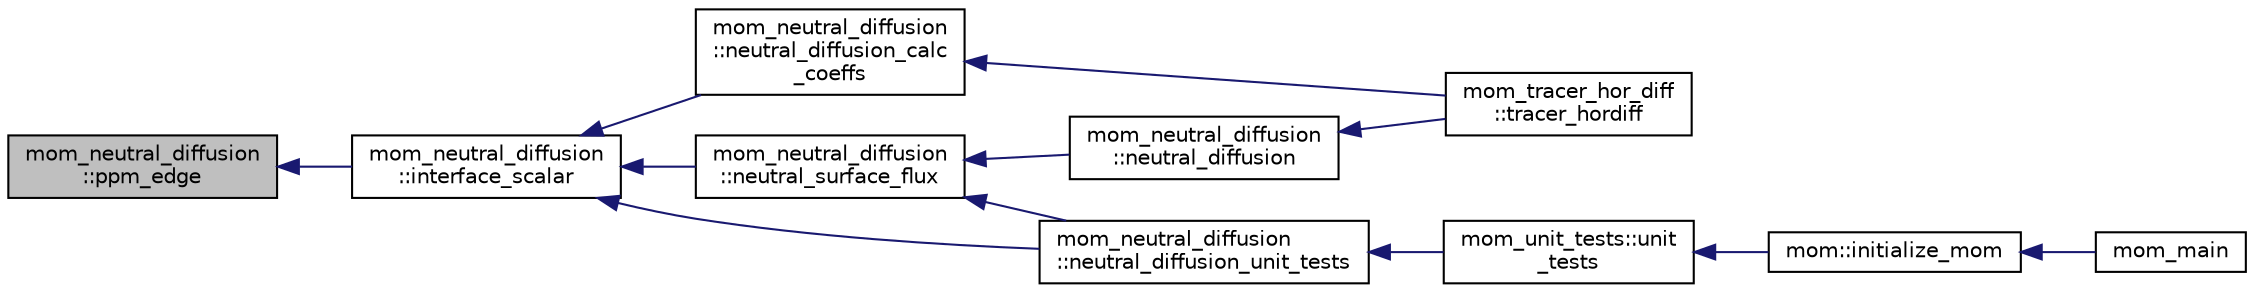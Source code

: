 digraph "mom_neutral_diffusion::ppm_edge"
{
 // INTERACTIVE_SVG=YES
  edge [fontname="Helvetica",fontsize="10",labelfontname="Helvetica",labelfontsize="10"];
  node [fontname="Helvetica",fontsize="10",shape=record];
  rankdir="LR";
  Node197 [label="mom_neutral_diffusion\l::ppm_edge",height=0.2,width=0.4,color="black", fillcolor="grey75", style="filled", fontcolor="black"];
  Node197 -> Node198 [dir="back",color="midnightblue",fontsize="10",style="solid",fontname="Helvetica"];
  Node198 [label="mom_neutral_diffusion\l::interface_scalar",height=0.2,width=0.4,color="black", fillcolor="white", style="filled",URL="$namespacemom__neutral__diffusion.html#afbc54a4e2f34af5d72c18dc96e354af7",tooltip="Returns interface scalar, Si, for a column of layer values, S. "];
  Node198 -> Node199 [dir="back",color="midnightblue",fontsize="10",style="solid",fontname="Helvetica"];
  Node199 [label="mom_neutral_diffusion\l::neutral_diffusion_calc\l_coeffs",height=0.2,width=0.4,color="black", fillcolor="white", style="filled",URL="$namespacemom__neutral__diffusion.html#a53d5e3f8d7610b60644aaa9f44fd854e",tooltip="Calculate remapping factors for u/v columns used to map adjoining columns to a shared coordinate spac..."];
  Node199 -> Node200 [dir="back",color="midnightblue",fontsize="10",style="solid",fontname="Helvetica"];
  Node200 [label="mom_tracer_hor_diff\l::tracer_hordiff",height=0.2,width=0.4,color="black", fillcolor="white", style="filled",URL="$namespacemom__tracer__hor__diff.html#a069e22612062290389c2630c7f90ede2",tooltip="Compute along-coordinate diffusion of all tracers using the diffusivity in CSKhTr, or using space-dependent diffusivity. Multiple iterations are used (if necessary) so that there is no limit on the acceptable time increment. "];
  Node198 -> Node201 [dir="back",color="midnightblue",fontsize="10",style="solid",fontname="Helvetica"];
  Node201 [label="mom_neutral_diffusion\l::neutral_diffusion_unit_tests",height=0.2,width=0.4,color="black", fillcolor="white", style="filled",URL="$namespacemom__neutral__diffusion.html#a6f91c93a6363fb39395796420f25fad2",tooltip="Returns true if unit tests of neutral_diffusion functions fail. Otherwise returns false..."];
  Node201 -> Node202 [dir="back",color="midnightblue",fontsize="10",style="solid",fontname="Helvetica"];
  Node202 [label="mom_unit_tests::unit\l_tests",height=0.2,width=0.4,color="black", fillcolor="white", style="filled",URL="$namespacemom__unit__tests.html#a71f3a2080872634c14a25a9411b59fe0",tooltip="Calls unit tests for other modules. Note that if a unit test returns true, a FATAL error is triggered..."];
  Node202 -> Node203 [dir="back",color="midnightblue",fontsize="10",style="solid",fontname="Helvetica"];
  Node203 [label="mom::initialize_mom",height=0.2,width=0.4,color="black", fillcolor="white", style="filled",URL="$namespacemom.html#a0be2869fef30e1e0604facfe1b41555d",tooltip="This subroutine initializes MOM. "];
  Node203 -> Node204 [dir="back",color="midnightblue",fontsize="10",style="solid",fontname="Helvetica"];
  Node204 [label="mom_main",height=0.2,width=0.4,color="black", fillcolor="white", style="filled",URL="$MOM__driver_8F90.html#a08fffeb2d8e8acbf9ed4609be6d258c6"];
  Node198 -> Node205 [dir="back",color="midnightblue",fontsize="10",style="solid",fontname="Helvetica"];
  Node205 [label="mom_neutral_diffusion\l::neutral_surface_flux",height=0.2,width=0.4,color="black", fillcolor="white", style="filled",URL="$namespacemom__neutral__diffusion.html#a626e0189b03bbbf36c33cfa52e4f098d",tooltip="Returns a single column of neutral diffusion fluxes of a tracer. "];
  Node205 -> Node206 [dir="back",color="midnightblue",fontsize="10",style="solid",fontname="Helvetica"];
  Node206 [label="mom_neutral_diffusion\l::neutral_diffusion",height=0.2,width=0.4,color="black", fillcolor="white", style="filled",URL="$namespacemom__neutral__diffusion.html#a0aa7d320b2d623791e7de7d879930a64",tooltip="Update tracer concentration due to neutral diffusion; layer thickness unchanged by this update..."];
  Node206 -> Node200 [dir="back",color="midnightblue",fontsize="10",style="solid",fontname="Helvetica"];
  Node205 -> Node201 [dir="back",color="midnightblue",fontsize="10",style="solid",fontname="Helvetica"];
}

